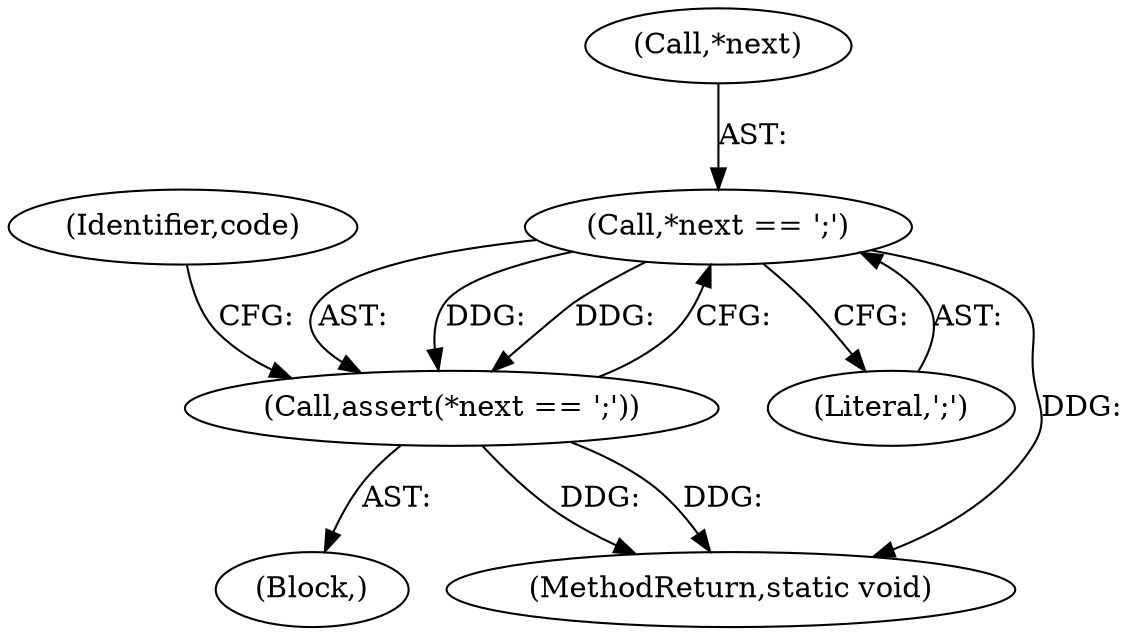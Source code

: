 digraph "0_php-src_0da8b8b801f9276359262f1ef8274c7812d3dfda?w=1_9@pointer" {
"1000320" [label="(Call,*next == ';')"];
"1000319" [label="(Call,assert(*next == ';'))"];
"1000155" [label="(Block,)"];
"1000328" [label="(Identifier,code)"];
"1000321" [label="(Call,*next)"];
"1000323" [label="(Literal,';')"];
"1000408" [label="(MethodReturn,static void)"];
"1000319" [label="(Call,assert(*next == ';'))"];
"1000320" [label="(Call,*next == ';')"];
"1000320" -> "1000319"  [label="AST: "];
"1000320" -> "1000323"  [label="CFG: "];
"1000321" -> "1000320"  [label="AST: "];
"1000323" -> "1000320"  [label="AST: "];
"1000319" -> "1000320"  [label="CFG: "];
"1000320" -> "1000408"  [label="DDG: "];
"1000320" -> "1000319"  [label="DDG: "];
"1000320" -> "1000319"  [label="DDG: "];
"1000319" -> "1000155"  [label="AST: "];
"1000328" -> "1000319"  [label="CFG: "];
"1000319" -> "1000408"  [label="DDG: "];
"1000319" -> "1000408"  [label="DDG: "];
}
